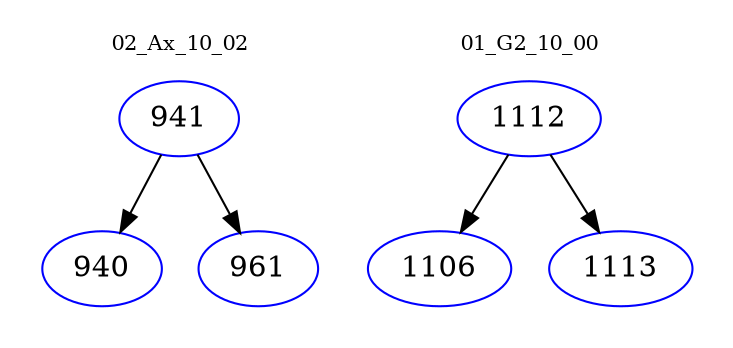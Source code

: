 digraph{
subgraph cluster_0 {
color = white
label = "02_Ax_10_02";
fontsize=10;
T0_941 [label="941", color="blue"]
T0_941 -> T0_940 [color="black"]
T0_940 [label="940", color="blue"]
T0_941 -> T0_961 [color="black"]
T0_961 [label="961", color="blue"]
}
subgraph cluster_1 {
color = white
label = "01_G2_10_00";
fontsize=10;
T1_1112 [label="1112", color="blue"]
T1_1112 -> T1_1106 [color="black"]
T1_1106 [label="1106", color="blue"]
T1_1112 -> T1_1113 [color="black"]
T1_1113 [label="1113", color="blue"]
}
}
